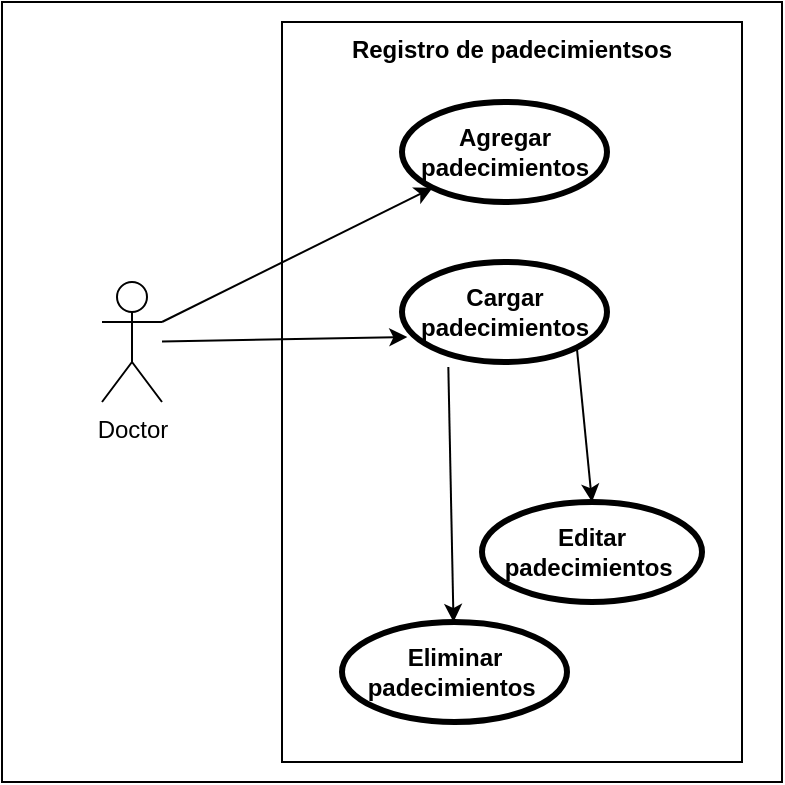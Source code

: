 <mxfile>
    <diagram name="CU_Padecimientos" id="6aQpN7nQUlveGSO6Lpv-">
        <mxGraphModel dx="591" dy="467" grid="1" gridSize="10" guides="1" tooltips="1" connect="1" arrows="1" fold="1" page="1" pageScale="1" pageWidth="850" pageHeight="1100" math="0" shadow="0">
            <root>
                <mxCell id="mGJhGw1RVA1ECX-fr46J-0"/>
                <mxCell id="mGJhGw1RVA1ECX-fr46J-1" parent="mGJhGw1RVA1ECX-fr46J-0"/>
                <mxCell id="mGJhGw1RVA1ECX-fr46J-2" value="" style="whiteSpace=wrap;html=1;aspect=fixed;" parent="mGJhGw1RVA1ECX-fr46J-1" vertex="1">
                    <mxGeometry x="80" y="10" width="390" height="390" as="geometry"/>
                </mxCell>
                <mxCell id="mGJhGw1RVA1ECX-fr46J-3" value="Doctor" style="shape=umlActor;html=1;verticalLabelPosition=bottom;verticalAlign=top;align=center;" parent="mGJhGw1RVA1ECX-fr46J-1" vertex="1">
                    <mxGeometry x="130" y="150" width="30" height="60" as="geometry"/>
                </mxCell>
                <mxCell id="mGJhGw1RVA1ECX-fr46J-4" value="Registro de padecimientsos" style="shape=rect;html=1;verticalAlign=top;fontStyle=1;whiteSpace=wrap;align=center;" parent="mGJhGw1RVA1ECX-fr46J-1" vertex="1">
                    <mxGeometry x="220" y="20" width="230" height="370" as="geometry"/>
                </mxCell>
                <mxCell id="mGJhGw1RVA1ECX-fr46J-5" value="Agregar padecimientos" style="shape=ellipse;html=1;strokeWidth=3;fontStyle=1;whiteSpace=wrap;align=center;perimeter=ellipsePerimeter;" parent="mGJhGw1RVA1ECX-fr46J-1" vertex="1">
                    <mxGeometry x="280" y="60" width="102.5" height="50" as="geometry"/>
                </mxCell>
                <mxCell id="mGJhGw1RVA1ECX-fr46J-6" style="edgeStyle=none;html=1;exitX=1;exitY=1;exitDx=0;exitDy=0;entryX=0.5;entryY=0;entryDx=0;entryDy=0;" parent="mGJhGw1RVA1ECX-fr46J-1" source="mGJhGw1RVA1ECX-fr46J-7" target="mGJhGw1RVA1ECX-fr46J-8" edge="1">
                    <mxGeometry relative="1" as="geometry">
                        <mxPoint x="335" y="240" as="targetPoint"/>
                    </mxGeometry>
                </mxCell>
                <mxCell id="lM8KO3n3QATqt2Ms2JGU-1" style="edgeStyle=none;html=1;exitX=0.226;exitY=1.05;exitDx=0;exitDy=0;exitPerimeter=0;" parent="mGJhGw1RVA1ECX-fr46J-1" source="mGJhGw1RVA1ECX-fr46J-7" target="lM8KO3n3QATqt2Ms2JGU-0" edge="1">
                    <mxGeometry relative="1" as="geometry"/>
                </mxCell>
                <mxCell id="mGJhGw1RVA1ECX-fr46J-7" value="Cargar&lt;br&gt;padecimientos" style="shape=ellipse;html=1;strokeWidth=3;fontStyle=1;whiteSpace=wrap;align=center;perimeter=ellipsePerimeter;" parent="mGJhGw1RVA1ECX-fr46J-1" vertex="1">
                    <mxGeometry x="280" y="140" width="102.5" height="50" as="geometry"/>
                </mxCell>
                <mxCell id="mGJhGw1RVA1ECX-fr46J-8" value="Editar padecimientos&amp;nbsp;&lt;span style=&quot;color: rgba(0, 0, 0, 0); font-family: monospace; font-size: 0px; font-weight: 400; text-align: start;&quot;&gt;%3CmxGraphModel%3E%3Croot%3E%3CmxCell%20id%3D%220%22%2F%3E%3CmxCell%20id%3D%221%22%20parent%3D%220%22%2F%3E%3CmxCell%20id%3D%222%22%20style%3D%22edgeStyle%3Dnone%3Bhtml%3D1%3BexitX%3D0.5%3BexitY%3D1%3BexitDx%3D0%3BexitDy%3D0%3B%22%20edge%3D%221%22%20parent%3D%221%22%3E%3CmxGeometry%20relative%3D%221%22%20as%3D%22geometry%22%3E%3CmxPoint%20x%3D%22335%22%20y%3D%22190%22%20as%3D%22sourcePoint%22%2F%3E%3CmxPoint%20x%3D%22335%22%20y%3D%22290%22%20as%3D%22targetPoint%22%2F%3E%3C%2FmxGeometry%3E%3C%2FmxCell%3E%3C%2Froot%3E%3C%2FmxGraphModel%3Epadep&lt;/span&gt;" style="shape=ellipse;html=1;strokeWidth=3;fontStyle=1;whiteSpace=wrap;align=center;perimeter=ellipsePerimeter;" parent="mGJhGw1RVA1ECX-fr46J-1" vertex="1">
                    <mxGeometry x="320" y="260" width="110" height="50" as="geometry"/>
                </mxCell>
                <mxCell id="mGJhGw1RVA1ECX-fr46J-9" style="edgeStyle=none;html=1;" parent="mGJhGw1RVA1ECX-fr46J-1" target="mGJhGw1RVA1ECX-fr46J-5" edge="1">
                    <mxGeometry relative="1" as="geometry">
                        <mxPoint x="160" y="170" as="sourcePoint"/>
                        <Array as="points"/>
                    </mxGeometry>
                </mxCell>
                <mxCell id="mGJhGw1RVA1ECX-fr46J-12" style="edgeStyle=none;html=1;entryX=0.026;entryY=0.75;entryDx=0;entryDy=0;entryPerimeter=0;" parent="mGJhGw1RVA1ECX-fr46J-1" source="mGJhGw1RVA1ECX-fr46J-3" target="mGJhGw1RVA1ECX-fr46J-7" edge="1">
                    <mxGeometry relative="1" as="geometry"/>
                </mxCell>
                <mxCell id="lM8KO3n3QATqt2Ms2JGU-0" value="Eliminar&lt;br&gt;padecimientos&amp;nbsp;&lt;span style=&quot;color: rgba(0, 0, 0, 0); font-family: monospace; font-size: 0px; font-weight: 400; text-align: start;&quot;&gt;%3CmxGraphModel%3E%3Croot%3E%3CmxCell%20id%3D%220%22%2F%3E%3CmxCell%20id%3D%221%22%20parent%3D%220%22%2F%3E%3CmxCell%20id%3D%222%22%20style%3D%22edgeStyle%3Dnone%3Bhtml%3D1%3BexitX%3D0.5%3BexitY%3D1%3BexitDx%3D0%3BexitDy%3D0%3B%22%20edge%3D%221%22%20parent%3D%221%22%3E%3CmxGeometry%20relative%3D%221%22%20as%3D%22geometry%22%3E%3CmxPoint%20x%3D%22335%22%20y%3D%22190%22%20as%3D%22sourcePoint%22%2F%3E%3CmxPoint%20x%3D%22335%22%20y%3D%22290%22%20as%3D%22targetPoint%22%2F%3E%3C%2FmxGeometry%3E%3C%2FmxCell%3E%3C%2Froot%3E%3C%2FmxGraphModel%3Epadep&lt;/span&gt;" style="shape=ellipse;html=1;strokeWidth=3;fontStyle=1;whiteSpace=wrap;align=center;perimeter=ellipsePerimeter;" parent="mGJhGw1RVA1ECX-fr46J-1" vertex="1">
                    <mxGeometry x="250" y="320" width="112.5" height="50" as="geometry"/>
                </mxCell>
            </root>
        </mxGraphModel>
    </diagram>
</mxfile>